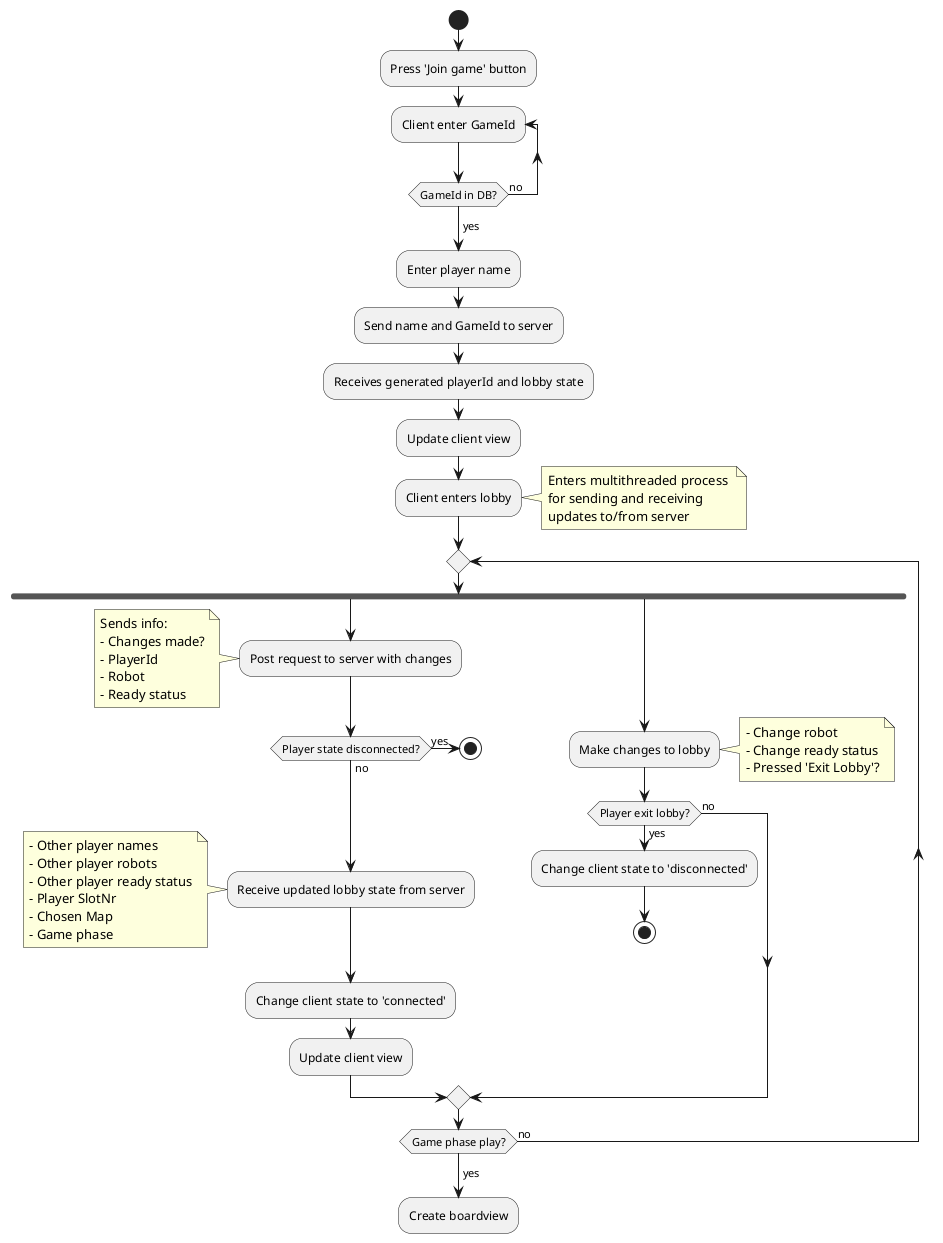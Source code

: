 @startuml

start
:Press 'Join game' button;
repeat :Client enter GameId;
repeat while (GameId in DB?) is (no)
->yes;
:Enter player name;
:Send name and GameId to server;
:Receives generated playerId and lobby state;
:Update client view;
:Client enters lobby;
note right
    Enters multithreaded process 
    for sending and receiving 
    updates to/from server
end note
repeat
fork
        :Post request to server with changes;
        note left
            Sends info:
            - Changes made?
            - PlayerId
            - Robot
            - Ready status
        end note
        if(Player state disconnected?) then (yes)
            stop
        else (no)
        endif
        :Receive updated lobby state from server;
        note left
            - Other player names
            - Other player robots
            - Other player ready status
            - Player SlotNr
            - Chosen Map
            - Game phase
        end note
        :Change client state to 'connected';
        :Update client view;
fork again
        :Make changes to lobby;
        note right
            - Change robot
            - Change ready status
            - Pressed 'Exit Lobby'?
        end note
        if (Player exit lobby?) then (yes)
            :Change client state to 'disconnected';
            stop
        else (no)
        endif
end merge
    repeat while (Game phase play?) is (no)
    ->yes;
:Create boardview;
@enduml